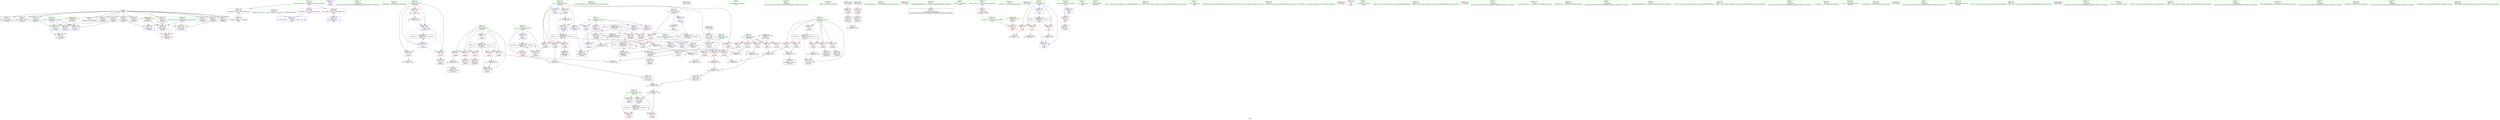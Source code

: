 digraph "SVFG" {
	label="SVFG";

	Node0x557d6e89c720 [shape=record,color=grey,label="{NodeID: 0\nNullPtr}"];
	Node0x557d6e89c720 -> Node0x557d6e9bc330[style=solid];
	Node0x557d6e89c720 -> Node0x557d6e9bc430[style=solid];
	Node0x557d6e89c720 -> Node0x557d6e9bc500[style=solid];
	Node0x557d6e89c720 -> Node0x557d6e9bc5d0[style=solid];
	Node0x557d6e89c720 -> Node0x557d6e9bc6a0[style=solid];
	Node0x557d6e89c720 -> Node0x557d6e9bc770[style=solid];
	Node0x557d6e89c720 -> Node0x557d6e9bc840[style=solid];
	Node0x557d6e89c720 -> Node0x557d6e9bc910[style=solid];
	Node0x557d6e89c720 -> Node0x557d6e9bc9e0[style=solid];
	Node0x557d6e89c720 -> Node0x557d6e9bcab0[style=solid];
	Node0x557d6e89c720 -> Node0x557d6e9bcb80[style=solid];
	Node0x557d6e89c720 -> Node0x557d6e9bcc50[style=solid];
	Node0x557d6e89c720 -> Node0x557d6e9c1cd0[style=solid];
	Node0x557d6e9bb0f0 [shape=record,color=purple,label="{NodeID: 97\n134\<--17\n\<--.str.1\n_Z5solvev\n}"];
	Node0x557d6e9ab4f0 [shape=record,color=green,label="{NodeID: 14\n256\<--1\n\<--dummyObj\nCan only get source location for instruction, argument, global var or function.}"];
	Node0x557d6e9bacc0 [shape=record,color=red,label="{NodeID: 111\n310\<--95\nexn\<--exn.slot\n_Z5solvev\n}"];
	Node0x557d6e9b98f0 [shape=record,color=green,label="{NodeID: 28\n59\<--60\n_ZNSirsERi\<--_ZNSirsERi_field_insensitive\n}"];
	Node0x557d6e9c0a20 [shape=record,color=red,label="{NodeID: 125\n195\<--109\n\<--j\n_Z5solvev\n}"];
	Node0x557d6e9c0a20 -> Node0x557d6e9c7b00[style=solid];
	Node0x557d6e9ba2d0 [shape=record,color=green,label="{NodeID: 42\n113\<--114\nprev\<--prev_field_insensitive\n_Z5solvev\n}"];
	Node0x557d6e9ba2d0 -> Node0x557d6e9c0f00[style=solid];
	Node0x557d6e9ba2d0 -> Node0x557d6e9c2ee0[style=solid];
	Node0x557d6e9ba2d0 -> Node0x557d6e9c3220[style=solid];
	Node0x557d6e9c1580 [shape=record,color=red,label="{NodeID: 139\n292\<--117\n\<--i43\n_Z5solvev\n}"];
	Node0x557d6e9c1580 -> Node0x557d6e9c8100[style=solid];
	Node0x557d6e9bc030 [shape=record,color=green,label="{NodeID: 56\n303\<--304\n_ZNSolsEPFRSoS_E\<--_ZNSolsEPFRSoS_E_field_insensitive\n}"];
	Node0x557d6e9eb3c0 [shape=record,color=black,label="{NodeID: 319\n58 = PHI()\n}"];
	Node0x557d6e9c7b00 [shape=record,color=grey,label="{NodeID: 236\n196 = Binary(195, 69, )\n}"];
	Node0x557d6e9c7b00 -> Node0x557d6e9c2a00[style=solid];
	Node0x557d6e9c2110 [shape=record,color=blue,label="{NodeID: 153\n141\<--57\n\<--\n_Z5solvev\n}"];
	Node0x557d6e9c2110 -> Node0x557d6e9d32e0[style=dashed];
	Node0x557d6e9bcc50 [shape=record,color=black,label="{NodeID: 70\n313\<--3\nlpad.val66\<--dummyVal\n_Z5solvev\n}"];
	Node0x557d6e9d0fe0 [shape=record,color=black,label="{NodeID: 250\nMR_34V_3 = PHI(MR_34V_5, MR_34V_1, )\npts\{160000 \}\n|{|<s3>5}}"];
	Node0x557d6e9d0fe0 -> Node0x557d6e9c1a60[style=dashed];
	Node0x557d6e9d0fe0 -> Node0x557d6e9c2d40[style=dashed];
	Node0x557d6e9d0fe0 -> Node0x557d6e9d0fe0[style=dashed];
	Node0x557d6e9d0fe0:s3 -> Node0x557d6e9daee0[style=dashed,color=blue];
	Node0x557d6e9c2c70 [shape=record,color=blue,label="{NodeID: 167\n111\<--57\ni25\<--\n_Z5solvev\n}"];
	Node0x557d6e9c2c70 -> Node0x557d6e9d0ae0[style=dashed];
	Node0x557d6e9bd7e0 [shape=record,color=black,label="{NodeID: 84\n271\<--270\ntobool\<--\n_Z5solvev\n}"];
	Node0x557d6e9aaec0 [shape=record,color=green,label="{NodeID: 1\n7\<--1\n__dso_handle\<--dummyObj\nGlob }"];
	Node0x557d6e9bb1c0 [shape=record,color=purple,label="{NodeID: 98\n356\<--20\nllvm.global_ctors_0\<--llvm.global_ctors\nGlob }"];
	Node0x557d6e9bb1c0 -> Node0x557d6e9c1b30[style=solid];
	Node0x557d6e9ab5c0 [shape=record,color=green,label="{NodeID: 15\n258\<--1\n\<--dummyObj\nCan only get source location for instruction, argument, global var or function.}"];
	Node0x557d6e9bad90 [shape=record,color=red,label="{NodeID: 112\n311\<--97\nsel\<--ehselector.slot\n_Z5solvev\n}"];
	Node0x557d6e9b9980 [shape=record,color=green,label="{NodeID: 29\n72\<--73\nprintf\<--printf_field_insensitive\n}"];
	Node0x557d6e9c0af0 [shape=record,color=red,label="{NodeID: 126\n224\<--111\n\<--i25\n_Z5solvev\n}"];
	Node0x557d6e9c0af0 -> Node0x557d6e9c7680[style=solid];
	Node0x557d6e9ba3a0 [shape=record,color=green,label="{NodeID: 43\n115\<--116\nres\<--res_field_insensitive\n_Z5solvev\n}"];
	Node0x557d6e9ba3a0 -> Node0x557d6e9c0fd0[style=solid];
	Node0x557d6e9ba3a0 -> Node0x557d6e9c10a0[style=solid];
	Node0x557d6e9ba3a0 -> Node0x557d6e9c2fb0[style=solid];
	Node0x557d6e9ba3a0 -> Node0x557d6e9c3150[style=solid];
	Node0x557d6e9c6780 [shape=record,color=grey,label="{NodeID: 223\n282 = Binary(278, 281, )\n}"];
	Node0x557d6e9c6780 -> Node0x557d6e9bd980[style=solid];
	Node0x557d6e9c1650 [shape=record,color=red,label="{NodeID: 140\n161\<--158\n\<--call12\n_Z5solvev\n}"];
	Node0x557d6e9c1650 -> Node0x557d6e9bd090[style=solid];
	Node0x557d6e9bc130 [shape=record,color=green,label="{NodeID: 57\n320\<--321\n__gxx_personality_v0\<--__gxx_personality_v0_field_insensitive\n}"];
	Node0x557d6e9ec330 [shape=record,color=black,label="{NodeID: 320\n122 = PHI()\n}"];
	Node0x557d6e9c7c80 [shape=record,color=grey,label="{NodeID: 237\n263 = Binary(261, 262, )\n}"];
	Node0x557d6e9c7c80 -> Node0x557d6e9c8b80[style=solid];
	Node0x557d6e9c21e0 [shape=record,color=blue,label="{NodeID: 154\n105\<--57\ni\<--\n_Z5solvev\n}"];
	Node0x557d6e9c21e0 -> Node0x557d6e9d23e0[style=dashed];
	Node0x557d6e9bcd20 [shape=record,color=black,label="{NodeID: 71\n33\<--34\n\<--_ZNSt8ios_base4InitD1Ev\nCan only get source location for instruction, argument, global var or function.}"];
	Node0x557d6e9c2d40 [shape=record,color=blue,label="{NodeID: 168\n246\<--248\narrayidx38\<--\n_Z5solvev\n}"];
	Node0x557d6e9c2d40 -> Node0x557d6e9d0fe0[style=dashed];
	Node0x557d6e9bd8b0 [shape=record,color=black,label="{NodeID: 85\n276\<--275\nconv52\<--sub51\n_Z5solvev\n}"];
	Node0x557d6e9bd8b0 -> Node0x557d6e9c6900[style=solid];
	Node0x557d6e99af30 [shape=record,color=green,label="{NodeID: 2\n8\<--1\n_ZSt3cin\<--dummyObj\nGlob }"];
	Node0x557d6e9bb2c0 [shape=record,color=purple,label="{NodeID: 99\n357\<--20\nllvm.global_ctors_1\<--llvm.global_ctors\nGlob }"];
	Node0x557d6e9bb2c0 -> Node0x557d6e9c1c00[style=solid];
	Node0x557d6e9ab690 [shape=record,color=green,label="{NodeID: 16\n4\<--6\n_ZStL8__ioinit\<--_ZStL8__ioinit_field_insensitive\nGlob }"];
	Node0x557d6e9ab690 -> Node0x557d6e9bda50[style=solid];
	Node0x557d6e9bae60 [shape=record,color=red,label="{NodeID: 113\n146\<--99\n\<--N\n_Z5solvev\n}"];
	Node0x557d6e9bae60 -> Node0x557d6e9c8880[style=solid];
	Node0x557d6e9b9a10 [shape=record,color=green,label="{NodeID: 30\n75\<--76\n_Z5solvev\<--_Z5solvev_field_insensitive\n}"];
	Node0x557d6e9c0bc0 [shape=record,color=red,label="{NodeID: 127\n230\<--111\n\<--i25\n_Z5solvev\n}"];
	Node0x557d6e9c0bc0 -> Node0x557d6e9c7380[style=solid];
	Node0x557d6e9ba470 [shape=record,color=green,label="{NodeID: 44\n117\<--118\ni43\<--i43_field_insensitive\n_Z5solvev\n}"];
	Node0x557d6e9ba470 -> Node0x557d6e9c1170[style=solid];
	Node0x557d6e9ba470 -> Node0x557d6e9c1240[style=solid];
	Node0x557d6e9ba470 -> Node0x557d6e9c1310[style=solid];
	Node0x557d6e9ba470 -> Node0x557d6e9c13e0[style=solid];
	Node0x557d6e9ba470 -> Node0x557d6e9c14b0[style=solid];
	Node0x557d6e9ba470 -> Node0x557d6e9c1580[style=solid];
	Node0x557d6e9ba470 -> Node0x557d6e9c3080[style=solid];
	Node0x557d6e9ba470 -> Node0x557d6e9c32f0[style=solid];
	Node0x557d6e9c6900 [shape=record,color=grey,label="{NodeID: 224\n284 = Binary(276, 283, )\n}"];
	Node0x557d6e9c6900 -> Node0x557d6e9c6a80[style=solid];
	Node0x557d6e9c1720 [shape=record,color=red,label="{NodeID: 141\n166\<--165\n\<--call16\n_Z5solvev\n}"];
	Node0x557d6e9c1720 -> Node0x557d6e9bd230[style=solid];
	Node0x557d6e9bc230 [shape=record,color=green,label="{NodeID: 58\n22\<--352\n_GLOBAL__sub_I_ir5_0_1.cpp\<--_GLOBAL__sub_I_ir5_0_1.cpp_field_insensitive\n}"];
	Node0x557d6e9bc230 -> Node0x557d6e9c1c00[style=solid];
	Node0x557d6e9ec490 [shape=record,color=black,label="{NodeID: 321\n125 = PHI()\n}"];
	Node0x557d6e9c7e00 [shape=record,color=grey,label="{NodeID: 238\n68 = Binary(67, 69, )\n}"];
	Node0x557d6e9c22b0 [shape=record,color=blue,label="{NodeID: 155\n107\<--69\np\<--\n_Z5solvev\n}"];
	Node0x557d6e9c22b0 -> Node0x557d6e9c07b0[style=dashed];
	Node0x557d6e9c22b0 -> Node0x557d6e9c2450[style=dashed];
	Node0x557d6e9c22b0 -> Node0x557d6e9d28e0[style=dashed];
	Node0x557d6e9bce20 [shape=record,color=black,label="{NodeID: 72\n49\<--82\nmain_ret\<--\nmain\n}"];
	Node0x557d6e9c2e10 [shape=record,color=blue,label="{NodeID: 169\n111\<--252\ni25\<--inc41\n_Z5solvev\n}"];
	Node0x557d6e9c2e10 -> Node0x557d6e9d0ae0[style=dashed];
	Node0x557d6e9bd980 [shape=record,color=black,label="{NodeID: 86\n283\<--282\nconv56\<--sub55\n_Z5solvev\n}"];
	Node0x557d6e9bd980 -> Node0x557d6e9c6900[style=solid];
	Node0x557d6e9a9ad0 [shape=record,color=green,label="{NodeID: 3\n9\<--1\n.str\<--dummyObj\nGlob }"];
	Node0x557d6e9bb3c0 [shape=record,color=purple,label="{NodeID: 100\n358\<--20\nllvm.global_ctors_2\<--llvm.global_ctors\nGlob }"];
	Node0x557d6e9bb3c0 -> Node0x557d6e9c1cd0[style=solid];
	Node0x557d6e9ab760 [shape=record,color=green,label="{NodeID: 17\n11\<--13\nsum\<--sum_field_insensitive\nGlob }"];
	Node0x557d6e9ab760 -> Node0x557d6e9bdbf0[style=solid];
	Node0x557d6e9ab760 -> Node0x557d6e9bdcc0[style=solid];
	Node0x557d6e9ab760 -> Node0x557d6e9bdd90[style=solid];
	Node0x557d6e9ab760 -> Node0x557d6e9bde60[style=solid];
	Node0x557d6e9ab760 -> Node0x557d6e9bdf30[style=solid];
	Node0x557d6e9da9e0 [shape=record,color=black,label="{NodeID: 280\nMR_6V_3 = PHI(MR_6V_4, MR_6V_2, )\npts\{55 \}\n}"];
	Node0x557d6e9da9e0 -> Node0x557d6e9bb660[style=dashed];
	Node0x557d6e9da9e0 -> Node0x557d6e9bb730[style=dashed];
	Node0x557d6e9da9e0 -> Node0x557d6e9ba7e0[style=dashed];
	Node0x557d6e9da9e0 -> Node0x557d6e9c1f70[style=dashed];
	Node0x557d6e9baf30 [shape=record,color=red,label="{NodeID: 114\n227\<--99\n\<--N\n_Z5solvev\n}"];
	Node0x557d6e9baf30 -> Node0x557d6e9c8580[style=solid];
	Node0x557d6e9b9aa0 [shape=record,color=green,label="{NodeID: 31\n91\<--92\ns\<--s_field_insensitive\n_Z5solvev\n}"];
	Node0x557d6e9c0c90 [shape=record,color=red,label="{NodeID: 128\n236\<--111\n\<--i25\n_Z5solvev\n}"];
	Node0x557d6e9c0c90 -> Node0x557d6e9bd570[style=solid];
	Node0x557d6e9ba540 [shape=record,color=green,label="{NodeID: 45\n120\<--121\n_ZNSt7__cxx1112basic_stringIcSt11char_traitsIcESaIcEEC1Ev\<--_ZNSt7__cxx1112basic_stringIcSt11char_traitsIcESaIcEEC1Ev_field_insensitive\n}"];
	Node0x557d6e9c6a80 [shape=record,color=grey,label="{NodeID: 225\n286 = Binary(285, 284, )\n}"];
	Node0x557d6e9c6a80 -> Node0x557d6e9c3150[style=solid];
	Node0x557d6e9c17f0 [shape=record,color=red,label="{NodeID: 142\n202\<--201\n\<--arrayidx\n_Z5solvev\n}"];
	Node0x557d6e9c17f0 -> Node0x557d6e9c7500[style=solid];
	Node0x557d6e9bc330 [shape=record,color=black,label="{NodeID: 59\n2\<--3\ndummyVal\<--dummyVal\n}"];
	Node0x557d6e9ec560 [shape=record,color=black,label="{NodeID: 322\n126 = PHI()\n}"];
	Node0x557d6e9ec560 -> Node0x557d6e9bcef0[style=solid];
	Node0x557d6e9c7f80 [shape=record,color=grey,label="{NodeID: 239\n79 = Binary(78, 69, )\n}"];
	Node0x557d6e9c7f80 -> Node0x557d6e9c1f70[style=solid];
	Node0x557d6e9c2380 [shape=record,color=blue,label="{NodeID: 156\n109\<--57\nj\<--\n_Z5solvev\n}"];
	Node0x557d6e9c2380 -> Node0x557d6e9c0880[style=dashed];
	Node0x557d6e9c2380 -> Node0x557d6e9c0950[style=dashed];
	Node0x557d6e9c2380 -> Node0x557d6e9c0a20[style=dashed];
	Node0x557d6e9c2380 -> Node0x557d6e9c2a00[style=dashed];
	Node0x557d6e9c2380 -> Node0x557d6e9d2de0[style=dashed];
	Node0x557d6e9bcef0 [shape=record,color=black,label="{NodeID: 73\n129\<--126\nconv\<--call3\n_Z5solvev\n}"];
	Node0x557d6e9bcef0 -> Node0x557d6e9c2040[style=solid];
	Node0x557d6e9c2ee0 [shape=record,color=blue,label="{NodeID: 170\n113\<--256\nprev\<--\n_Z5solvev\n}"];
	Node0x557d6e9c2ee0 -> Node0x557d6e9d37e0[style=dashed];
	Node0x557d6e9bda50 [shape=record,color=purple,label="{NodeID: 87\n31\<--4\n\<--_ZStL8__ioinit\n__cxx_global_var_init\n}"];
	Node0x557d6e9ac050 [shape=record,color=green,label="{NodeID: 4\n17\<--1\n.str.1\<--dummyObj\nGlob }"];
	Node0x557d6e9bb4c0 [shape=record,color=red,label="{NodeID: 101\n82\<--50\n\<--retval\nmain\n}"];
	Node0x557d6e9bb4c0 -> Node0x557d6e9bce20[style=solid];
	Node0x557d6e9ab830 [shape=record,color=green,label="{NodeID: 18\n14\<--16\ngood\<--good_field_insensitive\nGlob }"];
	Node0x557d6e9ab830 -> Node0x557d6e9be000[style=solid];
	Node0x557d6e9ab830 -> Node0x557d6e9be0d0[style=solid];
	Node0x557d6e9ab830 -> Node0x557d6e9bb020[style=solid];
	Node0x557d6e9daee0 [shape=record,color=black,label="{NodeID: 281\nMR_8V_2 = PHI(MR_8V_3, MR_8V_1, )\npts\{130000 160000 \}\n|{<s0>5|<s1>5}}"];
	Node0x557d6e9daee0:s0 -> Node0x557d6e9c2110[style=dashed,color=red];
	Node0x557d6e9daee0:s1 -> Node0x557d6e9d0fe0[style=dashed,color=red];
	Node0x557d6e9c0200 [shape=record,color=red,label="{NodeID: 115\n264\<--99\n\<--N\n_Z5solvev\n}"];
	Node0x557d6e9c0200 -> Node0x557d6e9c8b80[style=solid];
	Node0x557d6e9b9b30 [shape=record,color=green,label="{NodeID: 32\n93\<--94\nk\<--k_field_insensitive\n_Z5solvev\n}"];
	Node0x557d6e9b9b30 -> Node0x557d6e9ba8b0[style=solid];
	Node0x557d6e9b9b30 -> Node0x557d6e9ba980[style=solid];
	Node0x557d6e9b9b30 -> Node0x557d6e9baa50[style=solid];
	Node0x557d6e9b9b30 -> Node0x557d6e9bab20[style=solid];
	Node0x557d6e9b9b30 -> Node0x557d6e9babf0[style=solid];
	Node0x557d6e9c0d60 [shape=record,color=red,label="{NodeID: 129\n244\<--111\n\<--i25\n_Z5solvev\n}"];
	Node0x557d6e9c0d60 -> Node0x557d6e9bd640[style=solid];
	Node0x557d6e9ba610 [shape=record,color=green,label="{NodeID: 46\n123\<--124\n_ZStrsIcSt11char_traitsIcESaIcEERSt13basic_istreamIT_T0_ES7_RNSt7__cxx1112basic_stringIS4_S5_T1_EE\<--_ZStrsIcSt11char_traitsIcESaIcEERSt13basic_istreamIT_T0_ES7_RNSt7__cxx1112basic_stringIS4_S5_T1_EE_field_insensitive\n}"];
	Node0x557d6e9c6c00 [shape=record,color=grey,label="{NodeID: 226\n278 = Binary(277, 69, )\n}"];
	Node0x557d6e9c6c00 -> Node0x557d6e9c6780[style=solid];
	Node0x557d6e9c18c0 [shape=record,color=red,label="{NodeID: 143\n235\<--234\n\<--arrayidx32\n_Z5solvev\n}"];
	Node0x557d6e9c18c0 -> Node0x557d6e9c6f00[style=solid];
	Node0x557d6e9bc430 [shape=record,color=black,label="{NodeID: 60\n172\<--3\n\<--dummyVal\n_Z5solvev\n}"];
	Node0x557d6e9ec690 [shape=record,color=black,label="{NodeID: 323\n32 = PHI()\n}"];
	Node0x557d6e9c8100 [shape=record,color=grey,label="{NodeID: 240\n293 = Binary(292, 69, )\n}"];
	Node0x557d6e9c8100 -> Node0x557d6e9c32f0[style=solid];
	Node0x557d6e9c2450 [shape=record,color=blue,label="{NodeID: 157\n107\<--57\np\<--\n_Z5solvev\n}"];
	Node0x557d6e9c2450 -> Node0x557d6e9c07b0[style=dashed];
	Node0x557d6e9c2450 -> Node0x557d6e9d28e0[style=dashed];
	Node0x557d6e9bcfc0 [shape=record,color=black,label="{NodeID: 74\n157\<--156\nconv9\<--\n_Z5solvev\n}"];
	Node0x557d6e9d23e0 [shape=record,color=black,label="{NodeID: 254\nMR_18V_3 = PHI(MR_18V_4, MR_18V_2, )\npts\{106 \}\n}"];
	Node0x557d6e9d23e0 -> Node0x557d6e9c03a0[style=dashed];
	Node0x557d6e9d23e0 -> Node0x557d6e9c0470[style=dashed];
	Node0x557d6e9d23e0 -> Node0x557d6e9c0540[style=dashed];
	Node0x557d6e9d23e0 -> Node0x557d6e9c0610[style=dashed];
	Node0x557d6e9d23e0 -> Node0x557d6e9c06e0[style=dashed];
	Node0x557d6e9d23e0 -> Node0x557d6e9c2ba0[style=dashed];
	Node0x557d6e9c2fb0 [shape=record,color=blue,label="{NodeID: 171\n115\<--258\nres\<--\n_Z5solvev\n}"];
	Node0x557d6e9c2fb0 -> Node0x557d6e9d3ce0[style=dashed];
	Node0x557d6e9bdb20 [shape=record,color=purple,label="{NodeID: 88\n70\<--9\n\<--.str\nmain\n}"];
	Node0x557d6e9ac0e0 [shape=record,color=green,label="{NodeID: 5\n19\<--1\n_ZSt4cout\<--dummyObj\nGlob }"];
	Node0x557d6e9bb590 [shape=record,color=red,label="{NodeID: 102\n64\<--52\n\<--test_case\nmain\n}"];
	Node0x557d6e9bb590 -> Node0x557d6e9c8700[style=solid];
	Node0x557d6e9ab900 [shape=record,color=green,label="{NodeID: 19\n20\<--24\nllvm.global_ctors\<--llvm.global_ctors_field_insensitive\nGlob }"];
	Node0x557d6e9ab900 -> Node0x557d6e9bb1c0[style=solid];
	Node0x557d6e9ab900 -> Node0x557d6e9bb2c0[style=solid];
	Node0x557d6e9ab900 -> Node0x557d6e9bb3c0[style=solid];
	Node0x557d6e9c02d0 [shape=record,color=red,label="{NodeID: 116\n277\<--99\n\<--N\n_Z5solvev\n}"];
	Node0x557d6e9c02d0 -> Node0x557d6e9c6c00[style=solid];
	Node0x557d6e9b9bc0 [shape=record,color=green,label="{NodeID: 33\n95\<--96\nexn.slot\<--exn.slot_field_insensitive\n_Z5solvev\n}"];
	Node0x557d6e9b9bc0 -> Node0x557d6e9bacc0[style=solid];
	Node0x557d6e9b9bc0 -> Node0x557d6e9c2520[style=solid];
	Node0x557d6e9b9bc0 -> Node0x557d6e9c26c0[style=solid];
	Node0x557d6e9b9bc0 -> Node0x557d6e9c2860[style=solid];
	Node0x557d6e9c0e30 [shape=record,color=red,label="{NodeID: 130\n251\<--111\n\<--i25\n_Z5solvev\n}"];
	Node0x557d6e9c0e30 -> Node0x557d6e9c7080[style=solid];
	Node0x557d6e9ba710 [shape=record,color=green,label="{NodeID: 47\n127\<--128\n_ZNKSt7__cxx1112basic_stringIcSt11char_traitsIcESaIcEE4sizeEv\<--_ZNKSt7__cxx1112basic_stringIcSt11char_traitsIcESaIcEE4sizeEv_field_insensitive\n}"];
	Node0x557d6e9c6d80 [shape=record,color=grey,label="{NodeID: 227\n281 = Binary(279, 280, )\n}"];
	Node0x557d6e9c6d80 -> Node0x557d6e9c6780[style=solid];
	Node0x557d6e9c1990 [shape=record,color=red,label="{NodeID: 144\n239\<--238\n\<--arrayidx34\n_Z5solvev\n}"];
	Node0x557d6e9c1990 -> Node0x557d6e9c6f00[style=solid];
	Node0x557d6e9bc500 [shape=record,color=black,label="{NodeID: 61\n173\<--3\n\<--dummyVal\n_Z5solvev\n}"];
	Node0x557d6e9bc500 -> Node0x557d6e9c2520[style=solid];
	Node0x557d6e9ec760 [shape=record,color=black,label="{NodeID: 324\n71 = PHI()\n}"];
	Node0x557d6e9c8280 [shape=record,color=grey,label="{NodeID: 241\n242 = cmp(240, 241, )\n}"];
	Node0x557d6e9c2520 [shape=record,color=blue,label="{NodeID: 158\n95\<--173\nexn.slot\<--\n_Z5solvev\n}"];
	Node0x557d6e9c2520 -> Node0x557d6e9bacc0[style=dashed];
	Node0x557d6e9bd090 [shape=record,color=black,label="{NodeID: 75\n162\<--161\nconv13\<--\n_Z5solvev\n}"];
	Node0x557d6e9bd090 -> Node0x557d6e9c8400[style=solid];
	Node0x557d6e9d28e0 [shape=record,color=black,label="{NodeID: 255\nMR_20V_2 = PHI(MR_20V_5, MR_20V_1, )\npts\{108 \}\n}"];
	Node0x557d6e9d28e0 -> Node0x557d6e9c22b0[style=dashed];
	Node0x557d6e9c3080 [shape=record,color=blue,label="{NodeID: 172\n117\<--57\ni43\<--\n_Z5solvev\n}"];
	Node0x557d6e9c3080 -> Node0x557d6e9d41e0[style=dashed];
	Node0x557d6e9bdbf0 [shape=record,color=purple,label="{NodeID: 89\n141\<--11\n\<--sum\n_Z5solvev\n}"];
	Node0x557d6e9bdbf0 -> Node0x557d6e9c2110[style=solid];
	Node0x557d6e9a9840 [shape=record,color=green,label="{NodeID: 6\n21\<--1\n\<--dummyObj\nCan only get source location for instruction, argument, global var or function.}"];
	Node0x557d6e9bb660 [shape=record,color=red,label="{NodeID: 103\n63\<--54\n\<--t\nmain\n}"];
	Node0x557d6e9bb660 -> Node0x557d6e9c8700[style=solid];
	Node0x557d6e9ab9d0 [shape=record,color=green,label="{NodeID: 20\n25\<--26\n__cxx_global_var_init\<--__cxx_global_var_init_field_insensitive\n}"];
	Node0x557d6e9db910 [shape=record,color=yellow,style=double,label="{NodeID: 283\n10V_1 = ENCHI(MR_10V_0)\npts\{94 \}\nFun[_Z5solvev]}"];
	Node0x557d6e9db910 -> Node0x557d6e9ba8b0[style=dashed];
	Node0x557d6e9db910 -> Node0x557d6e9ba980[style=dashed];
	Node0x557d6e9db910 -> Node0x557d6e9baa50[style=dashed];
	Node0x557d6e9db910 -> Node0x557d6e9bab20[style=dashed];
	Node0x557d6e9db910 -> Node0x557d6e9babf0[style=dashed];
	Node0x557d6e9c03a0 [shape=record,color=red,label="{NodeID: 117\n145\<--105\n\<--i\n_Z5solvev\n}"];
	Node0x557d6e9c03a0 -> Node0x557d6e9c8880[style=solid];
	Node0x557d6e9b9c50 [shape=record,color=green,label="{NodeID: 34\n97\<--98\nehselector.slot\<--ehselector.slot_field_insensitive\n_Z5solvev\n}"];
	Node0x557d6e9b9c50 -> Node0x557d6e9bad90[style=solid];
	Node0x557d6e9b9c50 -> Node0x557d6e9c25f0[style=solid];
	Node0x557d6e9b9c50 -> Node0x557d6e9c2790[style=solid];
	Node0x557d6e9b9c50 -> Node0x557d6e9c2930[style=solid];
	Node0x557d6e9dcfc0 [shape=record,color=yellow,style=double,label="{NodeID: 297\n4V_1 = ENCHI(MR_4V_0)\npts\{53 \}\nFun[main]}"];
	Node0x557d6e9dcfc0 -> Node0x557d6e9bb590[style=dashed];
	Node0x557d6e9c0f00 [shape=record,color=red,label="{NodeID: 131\n274\<--113\n\<--prev\n_Z5solvev\n}"];
	Node0x557d6e9c0f00 -> Node0x557d6e9c7200[style=solid];
	Node0x557d6e9bb830 [shape=record,color=green,label="{NodeID: 48\n132\<--133\n_ZNSaIcEC1Ev\<--_ZNSaIcEC1Ev_field_insensitive\n}"];
	Node0x557d6e9c6f00 [shape=record,color=grey,label="{NodeID: 228\n240 = Binary(235, 239, )\n}"];
	Node0x557d6e9c6f00 -> Node0x557d6e9c8280[style=solid];
	Node0x557d6e9c1a60 [shape=record,color=red,label="{NodeID: 145\n270\<--269\n\<--arrayidx49\n_Z5solvev\n}"];
	Node0x557d6e9c1a60 -> Node0x557d6e9bd7e0[style=solid];
	Node0x557d6e9bc5d0 [shape=record,color=black,label="{NodeID: 62\n175\<--3\n\<--dummyVal\n_Z5solvev\n}"];
	Node0x557d6e9bc5d0 -> Node0x557d6e9c25f0[style=solid];
	Node0x557d6e9ec830 [shape=record,color=black,label="{NodeID: 325\n158 = PHI()\n}"];
	Node0x557d6e9ec830 -> Node0x557d6e9c1650[style=solid];
	Node0x557d6e9c8400 [shape=record,color=grey,label="{NodeID: 242\n168 = cmp(162, 167, )\n}"];
	Node0x557d6e9c25f0 [shape=record,color=blue,label="{NodeID: 159\n97\<--175\nehselector.slot\<--\n_Z5solvev\n}"];
	Node0x557d6e9c25f0 -> Node0x557d6e9bad90[style=dashed];
	Node0x557d6e9bd160 [shape=record,color=black,label="{NodeID: 76\n164\<--163\nconv14\<--\n_Z5solvev\n}"];
	Node0x557d6e9d2de0 [shape=record,color=black,label="{NodeID: 256\nMR_22V_2 = PHI(MR_22V_4, MR_22V_1, )\npts\{110 \}\n}"];
	Node0x557d6e9d2de0 -> Node0x557d6e9c2380[style=dashed];
	Node0x557d6e9c3150 [shape=record,color=blue,label="{NodeID: 173\n115\<--286\nres\<--add57\n_Z5solvev\n}"];
	Node0x557d6e9c3150 -> Node0x557d6e9d3ce0[style=dashed];
	Node0x557d6e9bdcc0 [shape=record,color=purple,label="{NodeID: 90\n201\<--11\narrayidx\<--sum\n_Z5solvev\n}"];
	Node0x557d6e9bdcc0 -> Node0x557d6e9c17f0[style=solid];
	Node0x557d6e9a98d0 [shape=record,color=green,label="{NodeID: 7\n57\<--1\n\<--dummyObj\nCan only get source location for instruction, argument, global var or function.}"];
	Node0x557d6e9bb730 [shape=record,color=red,label="{NodeID: 104\n67\<--54\n\<--t\nmain\n}"];
	Node0x557d6e9bb730 -> Node0x557d6e9c7e00[style=solid];
	Node0x557d6e9abaa0 [shape=record,color=green,label="{NodeID: 21\n29\<--30\n_ZNSt8ios_base4InitC1Ev\<--_ZNSt8ios_base4InitC1Ev_field_insensitive\n}"];
	Node0x557d6e9dc430 [shape=record,color=yellow,style=double,label="{NodeID: 284\n12V_1 = ENCHI(MR_12V_0)\npts\{96 \}\nFun[_Z5solvev]}"];
	Node0x557d6e9dc430 -> Node0x557d6e9c2520[style=dashed];
	Node0x557d6e9dc430 -> Node0x557d6e9c26c0[style=dashed];
	Node0x557d6e9dc430 -> Node0x557d6e9c2860[style=dashed];
	Node0x557d6e9c0470 [shape=record,color=red,label="{NodeID: 118\n163\<--105\n\<--i\n_Z5solvev\n}"];
	Node0x557d6e9c0470 -> Node0x557d6e9bd160[style=solid];
	Node0x557d6e9b9d20 [shape=record,color=green,label="{NodeID: 35\n99\<--100\nN\<--N_field_insensitive\n_Z5solvev\n}"];
	Node0x557d6e9b9d20 -> Node0x557d6e9bae60[style=solid];
	Node0x557d6e9b9d20 -> Node0x557d6e9baf30[style=solid];
	Node0x557d6e9b9d20 -> Node0x557d6e9c0200[style=solid];
	Node0x557d6e9b9d20 -> Node0x557d6e9c02d0[style=solid];
	Node0x557d6e9b9d20 -> Node0x557d6e9c2040[style=solid];
	Node0x557d6e9c0fd0 [shape=record,color=red,label="{NodeID: 132\n285\<--115\n\<--res\n_Z5solvev\n}"];
	Node0x557d6e9c0fd0 -> Node0x557d6e9c6a80[style=solid];
	Node0x557d6e9bb930 [shape=record,color=green,label="{NodeID: 49\n136\<--137\n_ZNSt7__cxx1112basic_stringIcSt11char_traitsIcESaIcEEC1EPKcRKS3_\<--_ZNSt7__cxx1112basic_stringIcSt11char_traitsIcESaIcEEC1EPKcRKS3__field_insensitive\n}"];
	Node0x557d6e9c7080 [shape=record,color=grey,label="{NodeID: 229\n252 = Binary(251, 69, )\n}"];
	Node0x557d6e9c7080 -> Node0x557d6e9c2e10[style=solid];
	Node0x557d6e9c1b30 [shape=record,color=blue,label="{NodeID: 146\n356\<--21\nllvm.global_ctors_0\<--\nGlob }"];
	Node0x557d6e9bc6a0 [shape=record,color=black,label="{NodeID: 63\n178\<--3\n\<--dummyVal\n_Z5solvev\n}"];
	Node0x557d6e9ec990 [shape=record,color=black,label="{NodeID: 326\n165 = PHI()\n}"];
	Node0x557d6e9ec990 -> Node0x557d6e9c1720[style=solid];
	Node0x557d6e9c8580 [shape=record,color=grey,label="{NodeID: 243\n228 = cmp(226, 227, )\n}"];
	Node0x557d6e9c26c0 [shape=record,color=blue,label="{NodeID: 160\n95\<--179\nexn.slot\<--\n_Z5solvev\n}"];
	Node0x557d6e9c26c0 -> Node0x557d6e9bacc0[style=dashed];
	Node0x557d6e9bd230 [shape=record,color=black,label="{NodeID: 77\n167\<--166\nconv17\<--\n_Z5solvev\n}"];
	Node0x557d6e9bd230 -> Node0x557d6e9c8400[style=solid];
	Node0x557d6e9d32e0 [shape=record,color=black,label="{NodeID: 257\nMR_32V_3 = PHI(MR_32V_4, MR_32V_2, )\npts\{130000 \}\n|{|<s4>5}}"];
	Node0x557d6e9d32e0 -> Node0x557d6e9c17f0[style=dashed];
	Node0x557d6e9d32e0 -> Node0x557d6e9c18c0[style=dashed];
	Node0x557d6e9d32e0 -> Node0x557d6e9c1990[style=dashed];
	Node0x557d6e9d32e0 -> Node0x557d6e9c2ad0[style=dashed];
	Node0x557d6e9d32e0:s4 -> Node0x557d6e9daee0[style=dashed,color=blue];
	Node0x557d6e9c3220 [shape=record,color=blue,label="{NodeID: 174\n113\<--288\nprev\<--\n_Z5solvev\n}"];
	Node0x557d6e9c3220 -> Node0x557d6e9d37e0[style=dashed];
	Node0x557d6e9bdd90 [shape=record,color=purple,label="{NodeID: 91\n208\<--11\narrayidx21\<--sum\n_Z5solvev\n}"];
	Node0x557d6e9bdd90 -> Node0x557d6e9c2ad0[style=solid];
	Node0x557d6e9a9960 [shape=record,color=green,label="{NodeID: 8\n69\<--1\n\<--dummyObj\nCan only get source location for instruction, argument, global var or function.}"];
	Node0x557d6e9ba7e0 [shape=record,color=red,label="{NodeID: 105\n78\<--54\n\<--t\nmain\n}"];
	Node0x557d6e9ba7e0 -> Node0x557d6e9c7f80[style=solid];
	Node0x557d6e9abb70 [shape=record,color=green,label="{NodeID: 22\n35\<--36\n__cxa_atexit\<--__cxa_atexit_field_insensitive\n}"];
	Node0x557d6e9dc510 [shape=record,color=yellow,style=double,label="{NodeID: 285\n14V_1 = ENCHI(MR_14V_0)\npts\{98 \}\nFun[_Z5solvev]}"];
	Node0x557d6e9dc510 -> Node0x557d6e9c25f0[style=dashed];
	Node0x557d6e9dc510 -> Node0x557d6e9c2790[style=dashed];
	Node0x557d6e9dc510 -> Node0x557d6e9c2930[style=dashed];
	Node0x557d6e9c0540 [shape=record,color=red,label="{NodeID: 119\n199\<--105\n\<--i\n_Z5solvev\n}"];
	Node0x557d6e9c0540 -> Node0x557d6e9bd300[style=solid];
	Node0x557d6e9b9df0 [shape=record,color=green,label="{NodeID: 36\n101\<--102\nvowel\<--vowel_field_insensitive\n_Z5solvev\n}"];
	Node0x557d6e9c10a0 [shape=record,color=red,label="{NodeID: 133\n296\<--115\n\<--res\n_Z5solvev\n}"];
	Node0x557d6e9bba30 [shape=record,color=green,label="{NodeID: 50\n139\<--140\n_ZNSaIcED1Ev\<--_ZNSaIcED1Ev_field_insensitive\n}"];
	Node0x557d6e9c7200 [shape=record,color=grey,label="{NodeID: 230\n275 = Binary(273, 274, )\n}"];
	Node0x557d6e9c7200 -> Node0x557d6e9bd8b0[style=solid];
	Node0x557d6e9c1c00 [shape=record,color=blue,label="{NodeID: 147\n357\<--22\nllvm.global_ctors_1\<--_GLOBAL__sub_I_ir5_0_1.cpp\nGlob }"];
	Node0x557d6e9bc770 [shape=record,color=black,label="{NodeID: 64\n179\<--3\n\<--dummyVal\n_Z5solvev\n}"];
	Node0x557d6e9bc770 -> Node0x557d6e9c26c0[style=solid];
	Node0x557d6e9eca90 [shape=record,color=black,label="{NodeID: 327\n297 = PHI()\n}"];
	Node0x557d6e9c8700 [shape=record,color=grey,label="{NodeID: 244\n65 = cmp(63, 64, )\n}"];
	Node0x557d6e9c2790 [shape=record,color=blue,label="{NodeID: 161\n97\<--181\nehselector.slot\<--\n_Z5solvev\n}"];
	Node0x557d6e9c2790 -> Node0x557d6e9bad90[style=dashed];
	Node0x557d6e9bd300 [shape=record,color=black,label="{NodeID: 78\n200\<--199\nidxprom\<--\n_Z5solvev\n}"];
	Node0x557d6e9d37e0 [shape=record,color=black,label="{NodeID: 258\nMR_26V_4 = PHI(MR_26V_6, MR_26V_3, )\npts\{114 \}\n}"];
	Node0x557d6e9d37e0 -> Node0x557d6e9c0f00[style=dashed];
	Node0x557d6e9d37e0 -> Node0x557d6e9c3220[style=dashed];
	Node0x557d6e9d37e0 -> Node0x557d6e9d37e0[style=dashed];
	Node0x557d6e9c32f0 [shape=record,color=blue,label="{NodeID: 175\n117\<--293\ni43\<--inc60\n_Z5solvev\n}"];
	Node0x557d6e9c32f0 -> Node0x557d6e9d41e0[style=dashed];
	Node0x557d6e9bde60 [shape=record,color=purple,label="{NodeID: 92\n234\<--11\narrayidx32\<--sum\n_Z5solvev\n}"];
	Node0x557d6e9bde60 -> Node0x557d6e9c18c0[style=solid];
	Node0x557d6e9aaa70 [shape=record,color=green,label="{NodeID: 9\n154\<--1\n\<--dummyObj\nCan only get source location for instruction, argument, global var or function.}"];
	Node0x557d6e9ba8b0 [shape=record,color=red,label="{NodeID: 106\n225\<--93\n\<--k\n_Z5solvev\n}"];
	Node0x557d6e9ba8b0 -> Node0x557d6e9c7680[style=solid];
	Node0x557d6e9b9620 [shape=record,color=green,label="{NodeID: 23\n34\<--40\n_ZNSt8ios_base4InitD1Ev\<--_ZNSt8ios_base4InitD1Ev_field_insensitive\n}"];
	Node0x557d6e9b9620 -> Node0x557d6e9bcd20[style=solid];
	Node0x557d6e9c0610 [shape=record,color=red,label="{NodeID: 120\n205\<--105\n\<--i\n_Z5solvev\n}"];
	Node0x557d6e9c0610 -> Node0x557d6e9c7800[style=solid];
	Node0x557d6e9b9ec0 [shape=record,color=green,label="{NodeID: 37\n103\<--104\nref.tmp\<--ref.tmp_field_insensitive\n_Z5solvev\n}"];
	Node0x557d6e9c1170 [shape=record,color=red,label="{NodeID: 134\n261\<--117\n\<--i43\n_Z5solvev\n}"];
	Node0x557d6e9c1170 -> Node0x557d6e9c7c80[style=solid];
	Node0x557d6e9bbb30 [shape=record,color=green,label="{NodeID: 51\n159\<--160\n_ZNSt7__cxx1112basic_stringIcSt11char_traitsIcESaIcEEixEm\<--_ZNSt7__cxx1112basic_stringIcSt11char_traitsIcESaIcEEixEm_field_insensitive\n}"];
	Node0x557d6e9c7380 [shape=record,color=grey,label="{NodeID: 231\n232 = Binary(230, 231, )\n}"];
	Node0x557d6e9c7380 -> Node0x557d6e9bd4a0[style=solid];
	Node0x557d6e9c1cd0 [shape=record,color=blue, style = dotted,label="{NodeID: 148\n358\<--3\nllvm.global_ctors_2\<--dummyVal\nGlob }"];
	Node0x557d6e9bc840 [shape=record,color=black,label="{NodeID: 65\n181\<--3\n\<--dummyVal\n_Z5solvev\n}"];
	Node0x557d6e9bc840 -> Node0x557d6e9c2790[style=solid];
	Node0x557d6e9ecb90 [shape=record,color=black,label="{NodeID: 328\n300 = PHI()\n}"];
	Node0x557d6e9c8880 [shape=record,color=grey,label="{NodeID: 245\n147 = cmp(145, 146, )\n}"];
	Node0x557d6e9c2860 [shape=record,color=blue,label="{NodeID: 162\n95\<--186\nexn.slot\<--\n_Z5solvev\n}"];
	Node0x557d6e9c2860 -> Node0x557d6e9bacc0[style=dashed];
	Node0x557d6e9bd3d0 [shape=record,color=black,label="{NodeID: 79\n207\<--206\nidxprom20\<--add19\n_Z5solvev\n}"];
	Node0x557d6e9d3ce0 [shape=record,color=black,label="{NodeID: 259\nMR_28V_4 = PHI(MR_28V_6, MR_28V_3, )\npts\{116 \}\n}"];
	Node0x557d6e9d3ce0 -> Node0x557d6e9c0fd0[style=dashed];
	Node0x557d6e9d3ce0 -> Node0x557d6e9c10a0[style=dashed];
	Node0x557d6e9d3ce0 -> Node0x557d6e9c3150[style=dashed];
	Node0x557d6e9d3ce0 -> Node0x557d6e9d3ce0[style=dashed];
	Node0x557d6e9bdf30 [shape=record,color=purple,label="{NodeID: 93\n238\<--11\narrayidx34\<--sum\n_Z5solvev\n}"];
	Node0x557d6e9bdf30 -> Node0x557d6e9c1990[style=solid];
	Node0x557d6e9aab40 [shape=record,color=green,label="{NodeID: 10\n217\<--1\n\<--dummyObj\nCan only get source location for instruction, argument, global var or function.}"];
	Node0x557d6e9ba980 [shape=record,color=red,label="{NodeID: 107\n231\<--93\n\<--k\n_Z5solvev\n}"];
	Node0x557d6e9ba980 -> Node0x557d6e9c7380[style=solid];
	Node0x557d6e9b96b0 [shape=record,color=green,label="{NodeID: 24\n47\<--48\nmain\<--main_field_insensitive\n}"];
	Node0x557d6e9c06e0 [shape=record,color=red,label="{NodeID: 121\n211\<--105\n\<--i\n_Z5solvev\n}"];
	Node0x557d6e9c06e0 -> Node0x557d6e9c7980[style=solid];
	Node0x557d6e9b9f90 [shape=record,color=green,label="{NodeID: 38\n105\<--106\ni\<--i_field_insensitive\n_Z5solvev\n}"];
	Node0x557d6e9b9f90 -> Node0x557d6e9c03a0[style=solid];
	Node0x557d6e9b9f90 -> Node0x557d6e9c0470[style=solid];
	Node0x557d6e9b9f90 -> Node0x557d6e9c0540[style=solid];
	Node0x557d6e9b9f90 -> Node0x557d6e9c0610[style=solid];
	Node0x557d6e9b9f90 -> Node0x557d6e9c06e0[style=solid];
	Node0x557d6e9b9f90 -> Node0x557d6e9c21e0[style=solid];
	Node0x557d6e9b9f90 -> Node0x557d6e9c2ba0[style=solid];
	Node0x557d6e9c1240 [shape=record,color=red,label="{NodeID: 135\n267\<--117\n\<--i43\n_Z5solvev\n}"];
	Node0x557d6e9c1240 -> Node0x557d6e9bd710[style=solid];
	Node0x557d6e9bbc30 [shape=record,color=green,label="{NodeID: 52\n191\<--192\n_ZNSt7__cxx1112basic_stringIcSt11char_traitsIcESaIcEED1Ev\<--_ZNSt7__cxx1112basic_stringIcSt11char_traitsIcESaIcEED1Ev_field_insensitive\n}"];
	Node0x557d6e9c7500 [shape=record,color=grey,label="{NodeID: 232\n204 = Binary(202, 203, )\n}"];
	Node0x557d6e9c7500 -> Node0x557d6e9c2ad0[style=solid];
	Node0x557d6e9c1dd0 [shape=record,color=blue,label="{NodeID: 149\n50\<--57\nretval\<--\nmain\n}"];
	Node0x557d6e9c1dd0 -> Node0x557d6e9bb4c0[style=dashed];
	Node0x557d6e9bc910 [shape=record,color=black,label="{NodeID: 66\n185\<--3\n\<--dummyVal\n_Z5solvev\n}"];
	Node0x557d6e9c8a00 [shape=record,color=grey,label="{NodeID: 246\n153 = cmp(152, 154, )\n}"];
	Node0x557d6e9c2930 [shape=record,color=blue,label="{NodeID: 163\n97\<--188\nehselector.slot\<--\n_Z5solvev\n}"];
	Node0x557d6e9c2930 -> Node0x557d6e9bad90[style=dashed];
	Node0x557d6e9bd4a0 [shape=record,color=black,label="{NodeID: 80\n233\<--232\nidxprom31\<--add30\n_Z5solvev\n}"];
	Node0x557d6e9d41e0 [shape=record,color=black,label="{NodeID: 260\nMR_30V_4 = PHI(MR_30V_5, MR_30V_3, )\npts\{118 \}\n}"];
	Node0x557d6e9d41e0 -> Node0x557d6e9c1170[style=dashed];
	Node0x557d6e9d41e0 -> Node0x557d6e9c1240[style=dashed];
	Node0x557d6e9d41e0 -> Node0x557d6e9c1310[style=dashed];
	Node0x557d6e9d41e0 -> Node0x557d6e9c13e0[style=dashed];
	Node0x557d6e9d41e0 -> Node0x557d6e9c14b0[style=dashed];
	Node0x557d6e9d41e0 -> Node0x557d6e9c1580[style=dashed];
	Node0x557d6e9d41e0 -> Node0x557d6e9c32f0[style=dashed];
	Node0x557d6e9be000 [shape=record,color=purple,label="{NodeID: 94\n215\<--14\n\<--good\n_Z5solvev\n}"];
	Node0x557d6e9aac10 [shape=record,color=green,label="{NodeID: 11\n218\<--1\n\<--dummyObj\nCan only get source location for instruction, argument, global var or function.}"];
	Node0x557d6e9baa50 [shape=record,color=red,label="{NodeID: 108\n241\<--93\n\<--k\n_Z5solvev\n}"];
	Node0x557d6e9baa50 -> Node0x557d6e9c8280[style=solid];
	Node0x557d6e9b9740 [shape=record,color=green,label="{NodeID: 25\n50\<--51\nretval\<--retval_field_insensitive\nmain\n}"];
	Node0x557d6e9b9740 -> Node0x557d6e9bb4c0[style=solid];
	Node0x557d6e9b9740 -> Node0x557d6e9c1dd0[style=solid];
	Node0x557d6e9c07b0 [shape=record,color=red,label="{NodeID: 122\n203\<--107\n\<--p\n_Z5solvev\n}"];
	Node0x557d6e9c07b0 -> Node0x557d6e9c7500[style=solid];
	Node0x557d6e9ba060 [shape=record,color=green,label="{NodeID: 39\n107\<--108\np\<--p_field_insensitive\n_Z5solvev\n}"];
	Node0x557d6e9ba060 -> Node0x557d6e9c07b0[style=solid];
	Node0x557d6e9ba060 -> Node0x557d6e9c22b0[style=solid];
	Node0x557d6e9ba060 -> Node0x557d6e9c2450[style=solid];
	Node0x557d6e9c1310 [shape=record,color=red,label="{NodeID: 136\n273\<--117\n\<--i43\n_Z5solvev\n}"];
	Node0x557d6e9c1310 -> Node0x557d6e9c7200[style=solid];
	Node0x557d6e9bbd30 [shape=record,color=green,label="{NodeID: 53\n220\<--221\nllvm.memset.p0i8.i64\<--llvm.memset.p0i8.i64_field_insensitive\n}"];
	Node0x557d6e9c7680 [shape=record,color=grey,label="{NodeID: 233\n226 = Binary(224, 225, )\n}"];
	Node0x557d6e9c7680 -> Node0x557d6e9c8580[style=solid];
	Node0x557d6e9c1ea0 [shape=record,color=blue,label="{NodeID: 150\n54\<--57\nt\<--\nmain\n}"];
	Node0x557d6e9c1ea0 -> Node0x557d6e9da9e0[style=dashed];
	Node0x557d6e9bc9e0 [shape=record,color=black,label="{NodeID: 67\n186\<--3\n\<--dummyVal\n_Z5solvev\n}"];
	Node0x557d6e9bc9e0 -> Node0x557d6e9c2860[style=solid];
	Node0x557d6e9c8b80 [shape=record,color=grey,label="{NodeID: 247\n265 = cmp(263, 264, )\n}"];
	Node0x557d6e9c2a00 [shape=record,color=blue,label="{NodeID: 164\n109\<--196\nj\<--inc\n_Z5solvev\n}"];
	Node0x557d6e9c2a00 -> Node0x557d6e9c0880[style=dashed];
	Node0x557d6e9c2a00 -> Node0x557d6e9c0950[style=dashed];
	Node0x557d6e9c2a00 -> Node0x557d6e9c0a20[style=dashed];
	Node0x557d6e9c2a00 -> Node0x557d6e9c2a00[style=dashed];
	Node0x557d6e9c2a00 -> Node0x557d6e9d2de0[style=dashed];
	Node0x557d6e9bd570 [shape=record,color=black,label="{NodeID: 81\n237\<--236\nidxprom33\<--\n_Z5solvev\n}"];
	Node0x557d6e9be0d0 [shape=record,color=purple,label="{NodeID: 95\n246\<--14\narrayidx38\<--good\n_Z5solvev\n}"];
	Node0x557d6e9be0d0 -> Node0x557d6e9c2d40[style=solid];
	Node0x557d6e9aace0 [shape=record,color=green,label="{NodeID: 12\n219\<--1\n\<--dummyObj\nCan only get source location for instruction, argument, global var or function.}"];
	Node0x557d6e9bab20 [shape=record,color=red,label="{NodeID: 109\n262\<--93\n\<--k\n_Z5solvev\n}"];
	Node0x557d6e9bab20 -> Node0x557d6e9c7c80[style=solid];
	Node0x557d6e9b97d0 [shape=record,color=green,label="{NodeID: 26\n52\<--53\ntest_case\<--test_case_field_insensitive\nmain\n}"];
	Node0x557d6e9b97d0 -> Node0x557d6e9bb590[style=solid];
	Node0x557d6e9c0880 [shape=record,color=red,label="{NodeID: 123\n152\<--109\n\<--j\n_Z5solvev\n}"];
	Node0x557d6e9c0880 -> Node0x557d6e9c8a00[style=solid];
	Node0x557d6e9ba130 [shape=record,color=green,label="{NodeID: 40\n109\<--110\nj\<--j_field_insensitive\n_Z5solvev\n}"];
	Node0x557d6e9ba130 -> Node0x557d6e9c0880[style=solid];
	Node0x557d6e9ba130 -> Node0x557d6e9c0950[style=solid];
	Node0x557d6e9ba130 -> Node0x557d6e9c0a20[style=solid];
	Node0x557d6e9ba130 -> Node0x557d6e9c2380[style=solid];
	Node0x557d6e9ba130 -> Node0x557d6e9c2a00[style=solid];
	Node0x557d6e9c13e0 [shape=record,color=red,label="{NodeID: 137\n279\<--117\n\<--i43\n_Z5solvev\n}"];
	Node0x557d6e9c13e0 -> Node0x557d6e9c6d80[style=solid];
	Node0x557d6e9bbe30 [shape=record,color=green,label="{NodeID: 54\n298\<--299\n_ZNSolsEx\<--_ZNSolsEx_field_insensitive\n}"];
	Node0x557d6e9c7800 [shape=record,color=grey,label="{NodeID: 234\n206 = Binary(205, 69, )\n}"];
	Node0x557d6e9c7800 -> Node0x557d6e9bd3d0[style=solid];
	Node0x557d6e9c1f70 [shape=record,color=blue,label="{NodeID: 151\n54\<--79\nt\<--inc\nmain\n}"];
	Node0x557d6e9c1f70 -> Node0x557d6e9da9e0[style=dashed];
	Node0x557d6e9bcab0 [shape=record,color=black,label="{NodeID: 68\n188\<--3\n\<--dummyVal\n_Z5solvev\n}"];
	Node0x557d6e9bcab0 -> Node0x557d6e9c2930[style=solid];
	Node0x557d6e9c2ad0 [shape=record,color=blue,label="{NodeID: 165\n208\<--204\narrayidx21\<--add\n_Z5solvev\n}"];
	Node0x557d6e9c2ad0 -> Node0x557d6e9d32e0[style=dashed];
	Node0x557d6e9bd640 [shape=record,color=black,label="{NodeID: 82\n245\<--244\nidxprom37\<--\n_Z5solvev\n}"];
	Node0x557d6e9bb020 [shape=record,color=purple,label="{NodeID: 96\n269\<--14\narrayidx49\<--good\n_Z5solvev\n}"];
	Node0x557d6e9bb020 -> Node0x557d6e9c1a60[style=solid];
	Node0x557d6e9ab420 [shape=record,color=green,label="{NodeID: 13\n248\<--1\n\<--dummyObj\nCan only get source location for instruction, argument, global var or function.}"];
	Node0x557d6e9babf0 [shape=record,color=red,label="{NodeID: 110\n280\<--93\n\<--k\n_Z5solvev\n}"];
	Node0x557d6e9babf0 -> Node0x557d6e9c6d80[style=solid];
	Node0x557d6e9b9860 [shape=record,color=green,label="{NodeID: 27\n54\<--55\nt\<--t_field_insensitive\nmain\n}"];
	Node0x557d6e9b9860 -> Node0x557d6e9bb660[style=solid];
	Node0x557d6e9b9860 -> Node0x557d6e9bb730[style=solid];
	Node0x557d6e9b9860 -> Node0x557d6e9ba7e0[style=solid];
	Node0x557d6e9b9860 -> Node0x557d6e9c1ea0[style=solid];
	Node0x557d6e9b9860 -> Node0x557d6e9c1f70[style=solid];
	Node0x557d6e9c0950 [shape=record,color=red,label="{NodeID: 124\n156\<--109\n\<--j\n_Z5solvev\n}"];
	Node0x557d6e9c0950 -> Node0x557d6e9bcfc0[style=solid];
	Node0x557d6e9ba200 [shape=record,color=green,label="{NodeID: 41\n111\<--112\ni25\<--i25_field_insensitive\n_Z5solvev\n}"];
	Node0x557d6e9ba200 -> Node0x557d6e9c0af0[style=solid];
	Node0x557d6e9ba200 -> Node0x557d6e9c0bc0[style=solid];
	Node0x557d6e9ba200 -> Node0x557d6e9c0c90[style=solid];
	Node0x557d6e9ba200 -> Node0x557d6e9c0d60[style=solid];
	Node0x557d6e9ba200 -> Node0x557d6e9c0e30[style=solid];
	Node0x557d6e9ba200 -> Node0x557d6e9c2c70[style=solid];
	Node0x557d6e9ba200 -> Node0x557d6e9c2e10[style=solid];
	Node0x557d6e9c14b0 [shape=record,color=red,label="{NodeID: 138\n288\<--117\n\<--i43\n_Z5solvev\n}"];
	Node0x557d6e9c14b0 -> Node0x557d6e9c3220[style=solid];
	Node0x557d6e9bbf30 [shape=record,color=green,label="{NodeID: 55\n301\<--302\n_ZSt4endlIcSt11char_traitsIcEERSt13basic_ostreamIT_T0_ES6_\<--_ZSt4endlIcSt11char_traitsIcEERSt13basic_ostreamIT_T0_ES6__field_insensitive\n}"];
	Node0x557d6e9c7980 [shape=record,color=grey,label="{NodeID: 235\n212 = Binary(211, 69, )\n}"];
	Node0x557d6e9c7980 -> Node0x557d6e9c2ba0[style=solid];
	Node0x557d6e9c2040 [shape=record,color=blue,label="{NodeID: 152\n99\<--129\nN\<--conv\n_Z5solvev\n}"];
	Node0x557d6e9c2040 -> Node0x557d6e9bae60[style=dashed];
	Node0x557d6e9c2040 -> Node0x557d6e9baf30[style=dashed];
	Node0x557d6e9c2040 -> Node0x557d6e9c0200[style=dashed];
	Node0x557d6e9c2040 -> Node0x557d6e9c02d0[style=dashed];
	Node0x557d6e9bcb80 [shape=record,color=black,label="{NodeID: 69\n312\<--3\nlpad.val\<--dummyVal\n_Z5solvev\n}"];
	Node0x557d6e9d0ae0 [shape=record,color=black,label="{NodeID: 249\nMR_24V_4 = PHI(MR_24V_5, MR_24V_3, )\npts\{112 \}\n}"];
	Node0x557d6e9d0ae0 -> Node0x557d6e9c0af0[style=dashed];
	Node0x557d6e9d0ae0 -> Node0x557d6e9c0bc0[style=dashed];
	Node0x557d6e9d0ae0 -> Node0x557d6e9c0c90[style=dashed];
	Node0x557d6e9d0ae0 -> Node0x557d6e9c0d60[style=dashed];
	Node0x557d6e9d0ae0 -> Node0x557d6e9c0e30[style=dashed];
	Node0x557d6e9d0ae0 -> Node0x557d6e9c2e10[style=dashed];
	Node0x557d6e9c2ba0 [shape=record,color=blue,label="{NodeID: 166\n105\<--212\ni\<--inc23\n_Z5solvev\n}"];
	Node0x557d6e9c2ba0 -> Node0x557d6e9d23e0[style=dashed];
	Node0x557d6e9bd710 [shape=record,color=black,label="{NodeID: 83\n268\<--267\nidxprom48\<--\n_Z5solvev\n}"];
}
